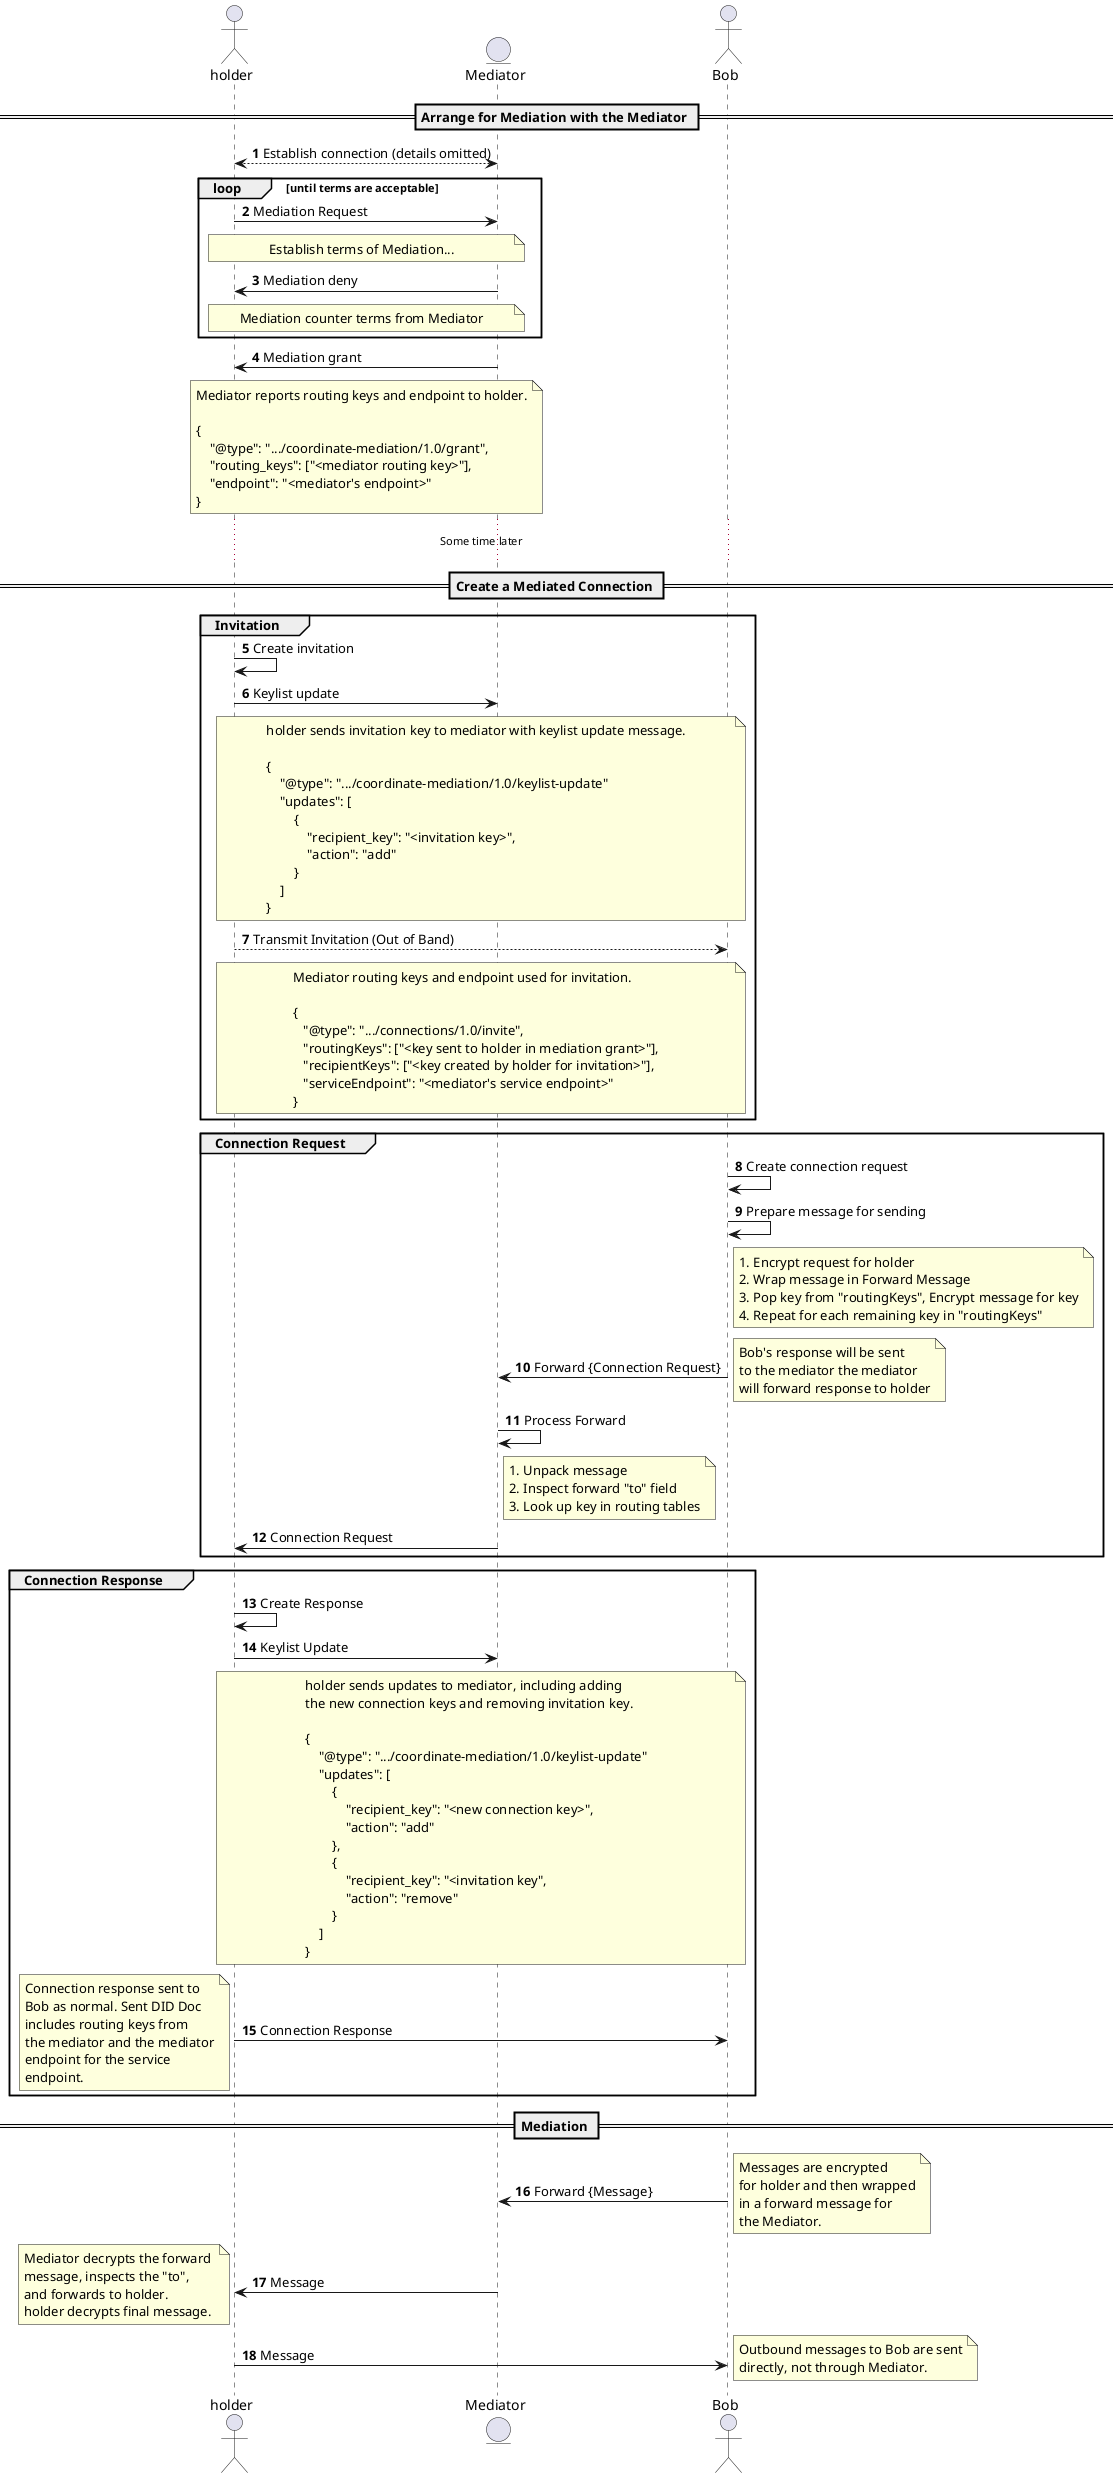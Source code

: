 @startuml

' Make the notes not look so awful

actor  holder     as holder
entity Mediator  as Med
actor  Bob       as Bob
autonumber

== Arrange for Mediation with the Mediator ==

holder <--> Med : Establish connection (details omitted)

loop until terms are acceptable
    holder -> Med : Mediation Request
    note over holder, Med: Establish terms of Mediation...
    Med -> holder : Mediation deny
    note over holder, Med: Mediation counter terms from Mediator
end

holder <- Med : Mediation grant
note over holder, Med
Mediator reports routing keys and endpoint to holder.

{
    "@type": ".../coordinate-mediation/1.0/grant",
    "routing_keys": ["<mediator routing key>"],
    "endpoint": "<mediator's endpoint>"
}
end note

... Some time later ...

== Create a Mediated Connection ==
group Invitation
    holder -> holder : Create invitation

    holder -> Med : Keylist update
    note over holder, Bob
    holder sends invitation key to mediator with keylist update message.
    
    { 
        "@type": ".../coordinate-mediation/1.0/keylist-update"
        "updates": [
            {
                "recipient_key": "<invitation key>",
                "action": "add"
            }
        ]
    }
    end note

    holder --> Bob : Transmit Invitation (Out of Band)
    note over holder, Bob
    Mediator routing keys and endpoint used for invitation.

    {
       "@type": ".../connections/1.0/invite",
       "routingKeys": ["<key sent to holder in mediation grant>"],
       "recipientKeys": ["<key created by holder for invitation>"],
       "serviceEndpoint": "<mediator's service endpoint>"
    }
    end note
end

group Connection Request
    Bob -> Bob : Create connection request
    Bob -> Bob : Prepare message for sending
    note right of Bob
    1. Encrypt request for holder
    2. Wrap message in Forward Message
    3. Pop key from "routingKeys", Encrypt message for key
    4. Repeat for each remaining key in "routingKeys"
    end note

    Bob -> Med : Forward {Connection Request}
    note right
    Bob's response will be sent 
    to the mediator the mediator
    will forward response to holder
    end note
    Med -> Med : Process Forward
    note right of Med
    1. Unpack message
    2. Inspect forward "to" field
    3. Look up key in routing tables
    end note
    holder <- Med : Connection Request
end

group Connection Response
    holder -> holder : Create Response
    holder -> Med : Keylist Update
    note over holder, Bob
    holder sends updates to mediator, including adding
    the new connection keys and removing invitation key.
    
    { 
        "@type": ".../coordinate-mediation/1.0/keylist-update"
        "updates": [
            {
                "recipient_key": "<new connection key>",
                "action": "add"
            },
            {
                "recipient_key": "<invitation key",
                "action": "remove"
            }
        ]
    }
    end note
    holder -> Bob : Connection Response
    note left
    Connection response sent to
    Bob as normal. Sent DID Doc
    includes routing keys from
    the mediator and the mediator
    endpoint for the service
    endpoint.
    end note
end

== Mediation ==

Bob -> Med : Forward {Message}
note right
Messages are encrypted 
for holder and then wrapped
in a forward message for
the Mediator.
end note

holder <- Med : Message
note left
Mediator decrypts the forward 
message, inspects the "to",
and forwards to holder.
holder decrypts final message.
end note

holder -> Bob : Message
note right
Outbound messages to Bob are sent
directly, not through Mediator.
end note

@enduml
